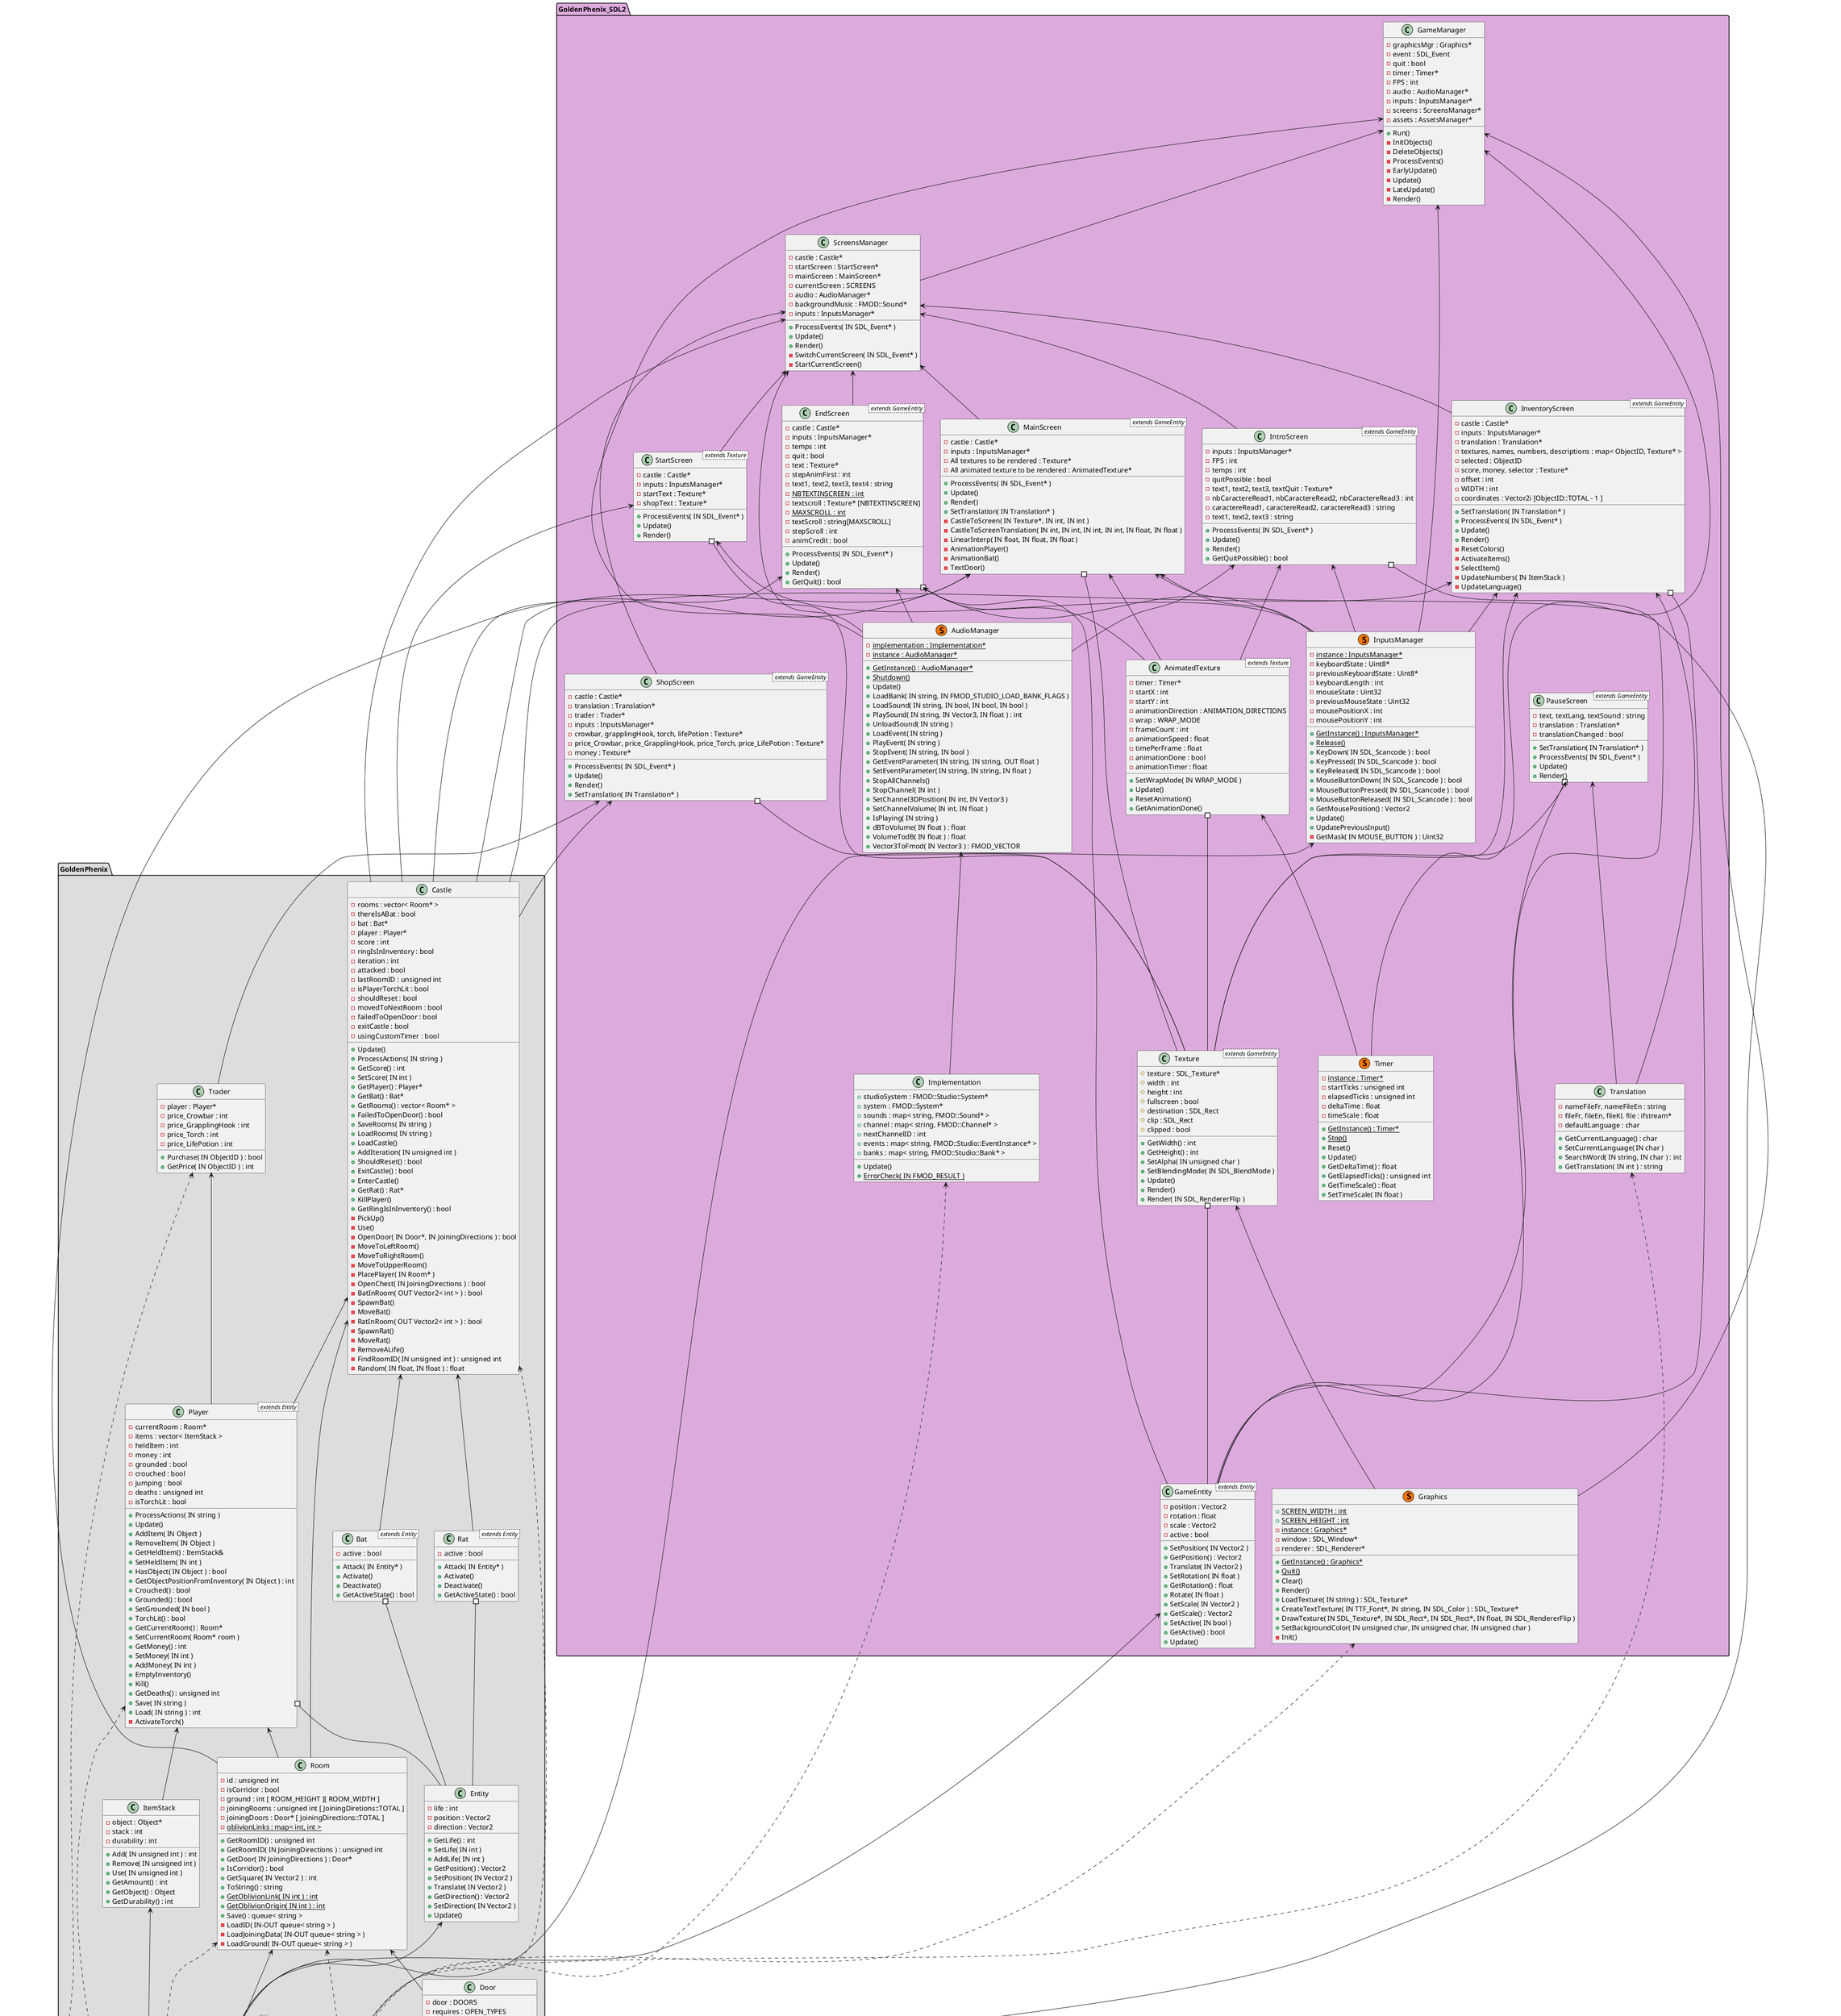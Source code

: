 @startuml

package GoldenPhenix #DDDDDD
{
    Castle <-- Room
    Castle <-- Player
    Castle <-- Bat
    Castle <-- Rat
    Castle <.. Exception

    Door <.. Object

    ItemStack <-- Object

    Room <-- Door
    Room <.. Object
    Room <.. Exception
    Room <-- Vector2

    Trader <-- Player
    Trader <.. Object

    Player #-- Entity
    Player <-- ItemStack
    Player <-- Room
    Player <.. Object

    Bat #-- Entity

    Rat #-- Entity

    Entity <-- Vector2

    class Castle
    {
        - rooms : vector< Room* >
        - thereIsABat : bool
        - bat : Bat*
        - player : Player*
        - score : int
        - ringIsInInventory : bool
        - iteration : int
        - attacked : bool
        - lastRoomID : unsigned int
        - isPlayerTorchLit : bool
        - shouldReset : bool
        - movedToNextRoom : bool
        - failedToOpenDoor : bool
        - exitCastle : bool
        - usingCustomTimer : bool

        + Update()
        + ProcessActions( IN string )
        + GetScore() : int
        + SetScore( IN int )
        + GetPlayer() : Player*
        + GetBat() : Bat*
        + GetRooms() : vector< Room* >
        + FailedToOpenDoor() : bool
        + SaveRooms( IN string )
        + LoadRooms( IN string )
        + LoadCastle()
        + AddIteration( IN unsigned int )
        + ShouldReset() : bool
        + ExitCastle() : bool
        + EnterCastle()
        + GetRat() : Rat*
        + KillPlayer()
        + GetRingIsInInventory() : bool
        - PickUp()
        - Use()
        - OpenDoor( IN Door*, IN JoiningDirections ) : bool
        - MoveToLeftRoom()
        - MoveToRightRoom()
        - MoveToUpperRoom()
        - PlacePlayer( IN Room* )
        - OpenChest( IN JoiningDirections ) : bool
        - BatInRoom( OUT Vector2< int > ) : bool
        - SpawnBat()
        - MoveBat()
        - RatInRoom( OUT Vector2< int > ) : bool
        - SpawnRat()
        - MoveRat()
        - RemoveALife()
        - FindRoomID( IN unsigned int ) : unsigned int
        - Random( IN float, IN float ) : float
    }

    class Room
    {
        - id : unsigned int
        - isCorridor : bool
        - ground : int [ ROOM_HEIGHT ][ ROOM_WIDTH ]
        - joiningRooms : unsigned int [ JoiningDiretions::TOTAL ]
        - joiningDoors : Door* [ JoiningDirections::TOTAL ]
        - {static} oblivionLinks : map< int, int >

        + GetRoomID() : unsigned int
        + GetRoomID( IN JoiningDirections ) : unsigned int
        + GetDoor( IN JoiningDirections ) : Door*
        + IsCorridor() : bool
        + GetSquare( IN Vector2 ) : int
        + ToString() : string
        + {static} GetOblivionLink( IN int ) : int
        + {static} GetOblivionOrigin( IN int ) : int
        + Save() : queue< string >
        - LoadID( IN-OUT queue< string > )
        - LoadJoiningData( IN-OUT queue< string > )
        - LoadGround( IN-OUT queue< string > )
    }

    class Player < extends Entity >
    {
        - currentRoom : Room*
        - items : vector< ItemStack >
        - heldItem : int
        - money : int
        - grounded : bool
        - crouched : bool
        - jumping : bool
        - deaths : unsigned int
        - isTorchLit : bool

        + ProcessActions( IN string )
        + Update()
        + AddItem( IN Object )
        + RemoveItem( IN Object )
        + GetHeldItem() : ItemStack&
        + SetHeldItem( IN int )
        + HasObject( IN Object ) : bool
        + GetObjectPositionFromInventory( IN Object ) : int
        + Crouched() : bool
        + Grounded() : bool
        + SetGrounded( IN bool )
        + TorchLit() : bool
        + GetCurrentRoom() : Room*
        + SetCurrentRoom( Room* room )
        + GetMoney() : int
        + SetMoney( IN int )
        + AddMoney( IN int )
        + EmptyInventory()
        + Kill()
        + GetDeaths() : unsigned int
        + Save( IN string )
        + Load( IN string ) : int
        - ActivateTorch()
    }

    class Bat < extends Entity >
    {
        - active : bool

        + Attack( IN Entity* )
        + Activate()
        + Deactivate()
        + GetActiveState() : bool
    }

    class Rat < extends Entity >
    {
        - active : bool

        + Attack( IN Entity* )
        + Activate()
        + Deactivate()
        + GetActiveState() : bool
    }

    class Door
    {
        - door : DOORS
        - requires : OPEN_TYPES
        - hasTorch : bool
        - torchLit : bool
        - objectID : int

        + GetDoorType() : DOORS
        + SetDoorType( IN DOORS )
        + GetOpenType() : OPEN_TYPES
        + SetOpenType( IN OPEN_TYPES )
        + SetTorchState()
        + GetTorchState() : bool
        + HasTorch() : bool
        + AddObject( IN int )
        + RemoveObject( IN int )
        + GetObject() : int
        + Save() : string
    }

    class ItemStack
    {
        - object : Object*
        - stack : int
        - durability : int

        + Add( IN unsigned int ) : int
        + Remove( IN unsigned int )
        + Use( IN unsigned int )
        + GetAmount() : int
        + GetObject() : Object
        + GetDurability() : int
    }

    class Object
    {
        + id : int
        + maxStackSize : int
        + durability : int
        + name : string

        + ToString() : string
        + GetID() : ObjectID
        + {static} ToObject( IN int ) : Object
    }

    class Entity
    {
        - life : int
        - position : Vector2
        - direction : Vector2

        + GetLife() : int
        + SetLife( IN int )
        + AddLife( IN int )
        + GetPosition() : Vector2
        + SetPosition( IN Vector2 )
        + Translate( IN Vector2 )
        + GetDirection() : Vector2
        + SetDirection( IN Vector2 )
        + Update()
    }

    class Exception< extends std::runtime_error >
    {
        - message : string
        - file : string
        - line : unsigned int

        + what() : char*
        + whatFile() : char*
        + whatLine() : unsigned int
    }

    class Vector2< T >
    {
        + x : T
        + y : T

        + MagnitudeSq() : T
        + Magnitude() : T
        + Normalize()
        + Normalized() : Vector2
        + Direction() : T
        + ToString() : string
    }

    class Trader
    {
        - player : Player*
        - price_Crowbar : int
        - price_GrapplingHook : int
        - price_Torch : int
        - price_LifePotion : int

        + Purchase( IN ObjectID ) : bool
        + GetPrice( IN ObjectID ) : int
    }
}

package "GoldenPhenix_SDL2" #DDAADD
{
    Graphics <.. Exception

    GameManager <-- ScreensManager
    GameManager <-- Graphics
    GameManager <-- Timer
    GameManager <-- AudioManager
    GameManager <-- InputsManager

    InputsManager <-- Vector2

    MainScreen <-- Castle
    MainScreen #-- Texture
    MainScreen <-- AnimatedTexture
    MainScreen <-- InputsManager
    MainScreen <-- Room
    MainScreen <-- Door

    ShopScreen #-- Texture
    ShopScreen <-- Castle

    StartScreen #-- Texture
    StartScreen <-- Castle
    StartScreen <-- InputsManager

    EndScreen #-- GameEntity
    EndScreen <-- Castle
    EndScreen <-- AnimatedTexture
    EndScreen <-- InputsManager
    EndScreen <-- AudioManager

    IntroScreen #-- GameEntity
    IntroScreen <-- AnimatedTexture
    IntroScreen <-- InputsManager
    IntroScreen <-- AudioManager

    InventoryScreen #-- GameEntity
    InventoryScreen <-- Castle
    InventoryScreen <-- InputsManager
    InventoryScreen <-- Texture
    InventoryScreen <-- Translation

    PauseScreen #-- GameEntity
    PauseScreen <-- Texture
    PauseScreen <-- Translation

    ScreensManager <-- MainScreen
    ScreensManager <-- ShopScreen
    ScreensManager <-- StartScreen
    ScreensManager <-- EndScreen
    ScreensManager <-- InventoryScreen
    ScreensManager <-- IntroScreen
    ScreensManager <-- AudioManager
    ScreensManager <-- Castle

    AnimatedTexture <-- Timer
    AnimatedTexture #-- Texture

    Texture #-- GameEntity
    Texture <-- Graphics

    GameEntity <-- Vector2


    class Graphics<< (S, #FF7700) >>
    {
        + {static} SCREEN_WIDTH : int
        + {static} SCREEN_HEIGHT : int
        - {static} instance : Graphics*
        - window : SDL_Window*
        - renderer : SDL_Renderer*

        + {static} GetInstance() : Graphics*
        + {static} Quit()
        + Clear()
        + Render()
        + LoadTexture( IN string ) : SDL_Texture*
        + CreateTextTexture( IN TTF_Font*, IN string, IN SDL_Color ) : SDL_Texture*
        + DrawTexture( IN SDL_Texture*, IN SDL_Rect*, IN SDL_Rect*, IN float, IN SDL_RendererFlip )
        + SetBackgroundColor( IN unsigned char, IN unsigned char, IN unsigned char )
        - Init()
    }

    class GameManager
    {
        - graphicsMgr : Graphics*
        - event : SDL_Event
        - quit : bool
        - timer : Timer*
        - FPS : int
        - audio : AudioManager*
        - inputs : InputsManager*
        - screens : ScreensManager*
        - assets : AssetsManager*

        + Run()
        - InitObjects()
        - DeleteObjects()
        - ProcessEvents()
        - EarlyUpdate()
        - Update()
        - LateUpdate()
        - Render()
    }

    Implementation <.. Exception

    class Implementation
    {
        + studioSystem : FMOD::Studio::System*
        + system : FMOD::System*
        + sounds : map< string, FMOD::Sound* >
        + channel : map< string, FMOD::Channel* >
        + nextChannelID : int
        + events : map< string, FMOD::Studio::EventInstance* >
        + banks : map< string, FMOD::Studio::Bank* >

        + Update()
        + {static} ErrorCheck( IN FMOD_RESULT )
    }

    AudioManager <-- Implementation

    class AudioManager<< (S, #FF7700) >>
    {
        - {static} implementation : Implementation*
        - {static} instance : AudioManager*

        + {static} GetInstance() : AudioManager*
        + {static} Shutdown()
        + Update()
        + LoadBank( IN string, IN FMOD_STUDIO_LOAD_BANK_FLAGS )
        + LoadSound( IN string, IN bool, IN bool, IN bool )
        + PlaySound( IN string, IN Vector3, IN float ) : int
        + UnloadSound( IN string )
        + LoadEvent( IN string )
        + PlayEvent( IN string )
        + StopEvent( IN string, IN bool )
        + GetEventParameter( IN string, IN string, OUT float )
        + SetEventParameter( IN string, IN string, IN float )
        + StopAllChannels()
        + StopChannel( IN int )
        + SetChannel3DPosition( IN int, IN Vector3 )
        + SetChannelVolume( IN int, IN float )
        + IsPlaying( IN string )
        + dBToVolume( IN float ) : float
        + VolumeTodB( IN float ) : float
        + Vector3ToFmod( IN Vector3 ) : FMOD_VECTOR
    }

    class Timer<< (S, #FF7700) >>
    {
        - {static} instance : Timer*
        - startTicks : unsigned int
        - elapsedTicks : unsigned int
        - deltaTime : float
        - timeScale : float

        + {static} GetInstance() : Timer*
        + {static} Stop()
        + Reset()
        + Update()
        + GetDeltaTime() : float
        + GetElapsedTicks() : unsigned int
        + GetTimeScale() : float
        + SetTimeScale( IN float )
    }

    class MainScreen< extends GameEntity >
    {
        - castle : Castle*
        - inputs : InputsManager*
        - All textures to be rendered : Texture*
        - All animated texture to be rendered : AnimatedTexture*

        + ProcessEvents( IN SDL_Event* )
        + Update()
        + Render()
        + SetTranslation( IN Translation* )
        - CastleToScreen( IN Texture*, IN int, IN int )
        - CastleToScreenTranslation( IN int, IN int, IN int, IN int, IN float, IN float )
        - LinearInterp( IN float, IN float, IN float )
        - AnimationPlayer()
        - AnimationBat()
        - TextDoor()
    }

    class EndScreen< extends GameEntity >
    {
        - castle : Castle*
        - inputs : InputsManager*
        - temps : int
        - quit : bool
        - text : Texture*
        - stepAnimFirst : int
        - text1, text2, text3, text4 : string
        - {static} NBTEXTINSCREEN : int
        - textscroll : Texture* [NBTEXTINSCREEN]
        - {static} MAXSCROLL : int
        - textScroll : string[MAXSCROLL]
        - stepScroll : int
        - animCredit : bool

        + ProcessEvents( IN SDL_Event* )
        + Update()
        + Render()
        + GetQuit() : bool
    }

    class IntroScreen< extends GameEntity >
    {
        - inputs : InputsManager*
        - FPS : int
        - temps : int
        - quitPossible : bool
        - text1, text2, text3, textQuit : Texture*
        - nbCaractereRead1, nbCaractereRead2, nbCaractereRead3 : int
        - caractereRead1, caractereRead2, caractereRead3 : string
        - text1, text2, text3 : string
        + ProcessEvents( IN SDL_Event* )
        + Update()
        + Render()
        + GetQuitPossible() : bool
    }

    class ScreensManager
    {
        - castle : Castle*
        - startScreen : StartScreen*
        - mainScreen : MainScreen*
        - currentScreen : SCREENS
        - audio : AudioManager*
        - backgroundMusic : FMOD::Sound*
        - inputs : InputsManager*

        + ProcessEvents( IN SDL_Event* )
        + Update()
        + Render()
        - SwitchCurrentScreen( IN SDL_Event* )
        - StartCurrentScreen()
    }

    ShopScreen <-- Trader
    class ShopScreen< extends GameEntity >
    {
        - castle : Castle*
        - translation : Translation*
        - trader : Trader*
        - inputs : InputsManager*
        - crowbar, grapplingHook, torch, lifePotion : Texture*
        - price_Crowbar, price_GrapplingHook, price_Torch, price_LifePotion : Texture*
        - money : Texture*

        + ProcessEvents( IN SDL_Event* )
        + Update()
        + Render()
        + SetTranslation( IN Translation* )
    }

    class PauseScreen < extends GameEntity >
    {
        - text, textLang, textSound : string
        - translation : Translation*
        - translationChanged : bool

        + SetTranslation( IN Translation* )
        + ProcessEvents( IN SDL_Event* )
        + Update()
        + Render()
    }

    class StartScreen< extends Texture >
    {
        - castle : Castle*
        - inputs : InputsManager*
        - startText : Texture*
        - shopText : Texture*

        + ProcessEvents( IN SDL_Event* )
        + Update()
        + Render()
    }

    class InventoryScreen< extends GameEntity >
    {
        - castle : Castle*
        - inputs : InputsManager*
        - translation : Translation*
        - textures, names, numbers, descriptions : map< ObjectID, Texture* >
        - selected : ObjectID
        - score, money, selector : Texture*
        - offset : int
        - WIDTH : int
        - coordinates : Vector2i [ObjectID::TOTAL - 1 ]

        + SetTranslation( IN Translation* )
        + ProcessEvents( IN SDL_Event* )
        + Update()
        + Render()
        - ResetColors()
        - ActivateItems()
        - SelectItem()
        - UpdateNumbers( IN ItemStack )
        - UpdateLanguage()
    }

    class AnimatedTexture < extends Texture >
    {
        - timer : Timer*
        - startX : int
        - startY : int
        - animationDirection : ANIMATION_DIRECTIONS
        - wrap : WRAP_MODE
        - frameCount : int
        - animationSpeed : float
        - timePerFrame : float
        - animationDone : bool
        - animationTimer : float

        + SetWrapMode( IN WRAP_MODE )
        + Update()
        + ResetAnimation()
        + GetAnimationDone()
    }

    class GameEntity < extends Entity >
    {
        - position : Vector2
        - rotation : float
        - scale : Vector2
        - active : bool

        + SetPosition( IN Vector2 )
        + GetPosition() : Vector2
        + Translate( IN Vector2 )
        + SetRotation( IN float )
        + GetRotation() : float
        + Rotate( IN float )
        + SetScale( IN Vector2 )
        + GetScale() : Vector2
        + SetActive( IN bool )
        + GetActive() : bool
        + Update()
    }

    class Texture < extends GameEntity >
    {
        # texture : SDL_Texture*
        # width : int
        # height : int
        # fullscreen : bool
        # destination : SDL_Rect
        # clip : SDL_Rect
        # clipped : bool

        + GetWidth() : int
        + GetHeight() : int
        + SetAlpha( IN unsigned char )
        + SetBlendingMode( IN SDL_BlendMode )
        + Update()
        + Render()
        + Render( IN SDL_RendererFlip )
    }

    class InputsManager<< (S, #FF7700) >>
    {
        - {static} instance : InputsManager*
        - keyboardState : Uint8*
        - previousKeyboardState : Uint8*
        - keyboardLength : int
        - mouseState : Uint32
        - previousMouseState : Uint32
        - mousePositionX : int
        - mousePositionY : int

        + {static} GetInstance() : InputsManager*
        + {static} Release()
        + KeyDown( IN SDL_Scancode ) : bool
        + KeyPressed( IN SDL_Scancode ) : bool
        + KeyReleased( IN SDL_Scancode ) : bool
        + MouseButtonDown( IN SDL_Scancode ) : bool
        + MouseButtonPressed( IN SDL_Scancode ) : bool
        + MouseButtonReleased( IN SDL_Scancode ) : bool
        + GetMousePosition() : Vector2
        + Update()
        + UpdatePreviousInput()
        - GetMask( IN MOUSE_BUTTON ) : Uint32
    }

    Translation <.. Exception
    class Translation
    {
        - nameFileFr, nameFileEn : string
        - fileFr, fileEn, fileKl, file : ifstream*
        - defaultLanguage : char

        + GetCurrentLanguage() : char
        + SetCurrentLanguage( IN char )
        + SearchWord( IN string, IN char ) : int
        + GetTranslation( IN int ) : string
    }
}

@enduml
